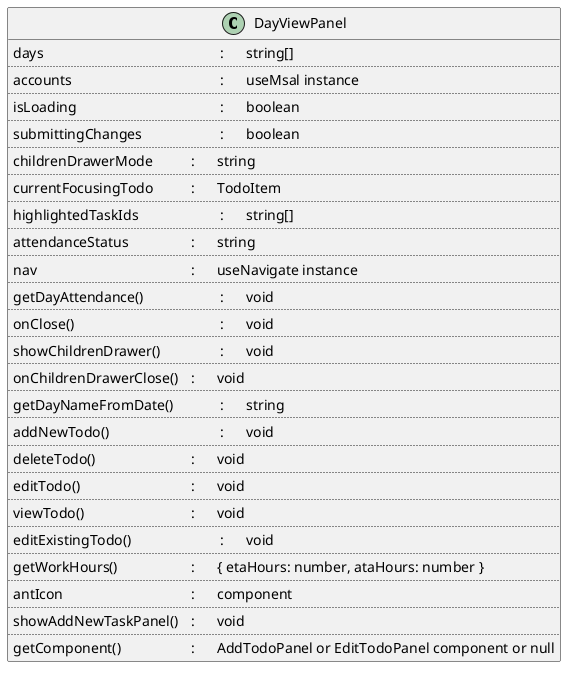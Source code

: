@startuml DayViewPanel

class DayViewPanel {
    days\t\t\t\t\t\t : \tstring[]
    ..
    accounts\t\t\t\t\t : \tuseMsal instance
    ..
    isLoading\t\t\t\t\t : \tboolean
    ..
    submittingChanges\t\t\t : \tboolean
    ..
    childrenDrawerMode\t\t : \tstring
    ..
    currentFocusingTodo\t\t : \tTodoItem
    ..
    highlightedTaskIds\t\t\t :  \tstring[]
    ..
    attendanceStatus\t\t\t :  \tstring
    ..
    nav\t\t\t\t\t\t :  \tuseNavigate instance
    ..
    getDayAttendance()\t\t\t : \tvoid
    ..
    onClose()\t\t\t\t\t : \tvoid
    ..
    showChildrenDrawer()\t\t : \tvoid
    ..
    onChildrenDrawerClose()\t : \tvoid
    ..
    getDayNameFromDate()\t\t : \tstring
    ..
    addNewTodo()\t\t\t\t : \tvoid
    ..
    deleteTodo()\t\t\t\t : \tvoid
    ..
    editTodo()\t\t\t\t : \tvoid
    ..
    viewTodo()\t\t\t\t : \tvoid
    ..
    editExistingTodo()\t\t\t : \tvoid
    ..
    getWorkHours()\t\t\t : \t{ etaHours: number, ataHours: number }
    ..
    antIcon\t\t\t\t\t : \tcomponent
    ..
    showAddNewTaskPanel()\t : \tvoid
    ..
    getComponent()\t\t\t : \tAddTodoPanel or EditTodoPanel component or null
}
@enduml